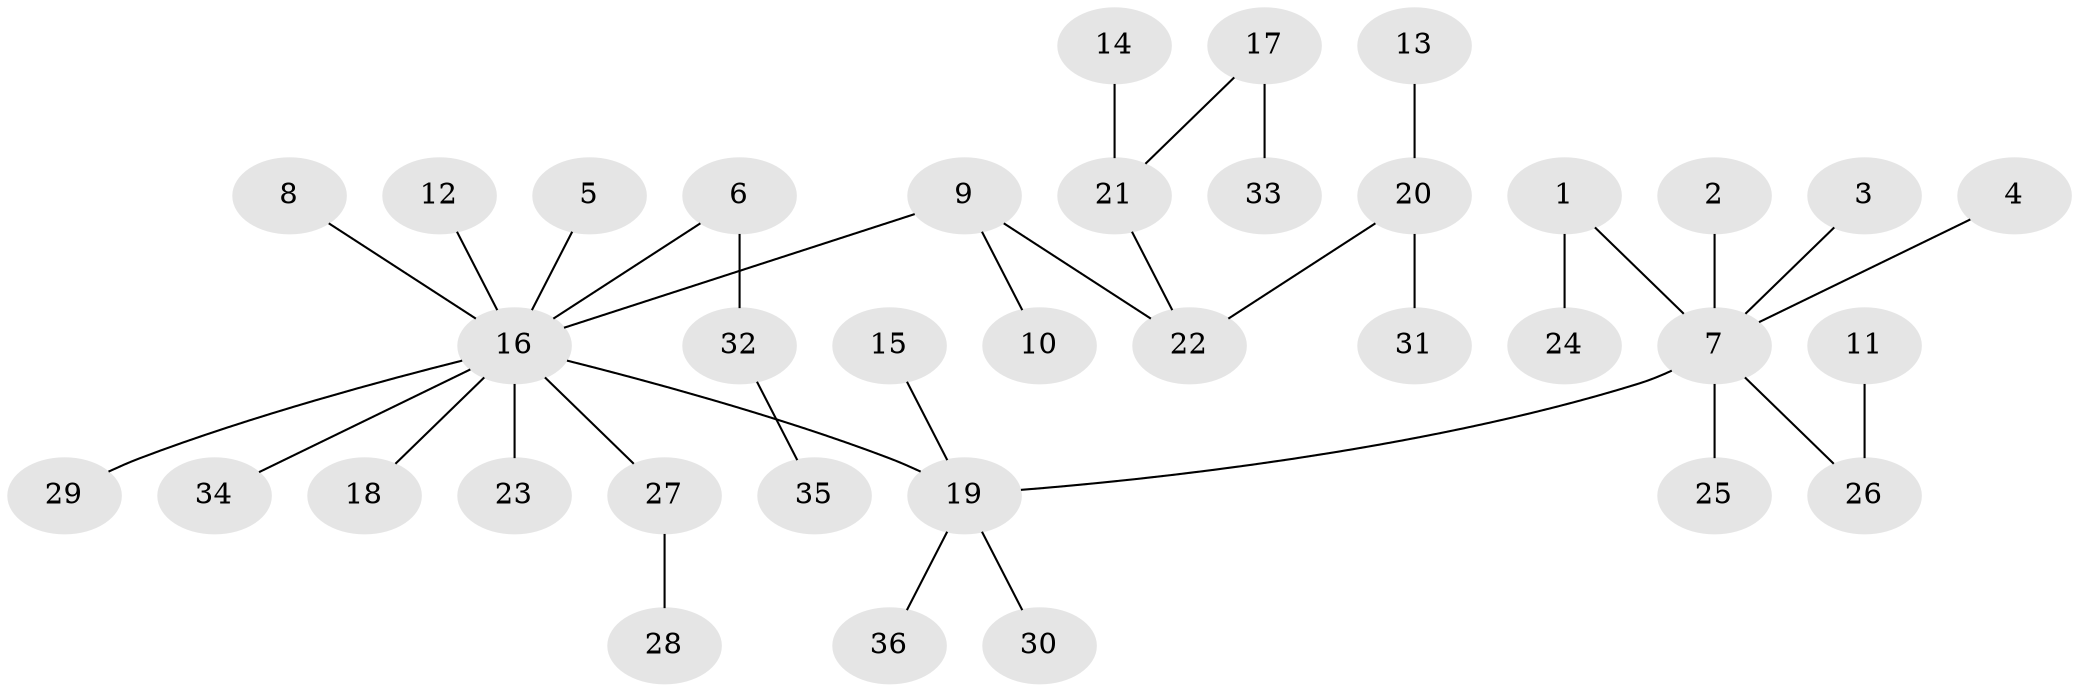 // original degree distribution, {2: 0.352112676056338, 7: 0.014084507042253521, 5: 0.014084507042253521, 1: 0.4647887323943662, 9: 0.014084507042253521, 3: 0.08450704225352113, 6: 0.014084507042253521, 4: 0.04225352112676056}
// Generated by graph-tools (version 1.1) at 2025/50/03/09/25 03:50:23]
// undirected, 36 vertices, 35 edges
graph export_dot {
graph [start="1"]
  node [color=gray90,style=filled];
  1;
  2;
  3;
  4;
  5;
  6;
  7;
  8;
  9;
  10;
  11;
  12;
  13;
  14;
  15;
  16;
  17;
  18;
  19;
  20;
  21;
  22;
  23;
  24;
  25;
  26;
  27;
  28;
  29;
  30;
  31;
  32;
  33;
  34;
  35;
  36;
  1 -- 7 [weight=1.0];
  1 -- 24 [weight=1.0];
  2 -- 7 [weight=1.0];
  3 -- 7 [weight=1.0];
  4 -- 7 [weight=1.0];
  5 -- 16 [weight=1.0];
  6 -- 16 [weight=1.0];
  6 -- 32 [weight=1.0];
  7 -- 19 [weight=1.0];
  7 -- 25 [weight=1.0];
  7 -- 26 [weight=1.0];
  8 -- 16 [weight=1.0];
  9 -- 10 [weight=1.0];
  9 -- 16 [weight=1.0];
  9 -- 22 [weight=1.0];
  11 -- 26 [weight=1.0];
  12 -- 16 [weight=1.0];
  13 -- 20 [weight=1.0];
  14 -- 21 [weight=1.0];
  15 -- 19 [weight=1.0];
  16 -- 18 [weight=1.0];
  16 -- 19 [weight=1.0];
  16 -- 23 [weight=1.0];
  16 -- 27 [weight=1.0];
  16 -- 29 [weight=1.0];
  16 -- 34 [weight=1.0];
  17 -- 21 [weight=1.0];
  17 -- 33 [weight=1.0];
  19 -- 30 [weight=1.0];
  19 -- 36 [weight=1.0];
  20 -- 22 [weight=1.0];
  20 -- 31 [weight=1.0];
  21 -- 22 [weight=1.0];
  27 -- 28 [weight=1.0];
  32 -- 35 [weight=1.0];
}
